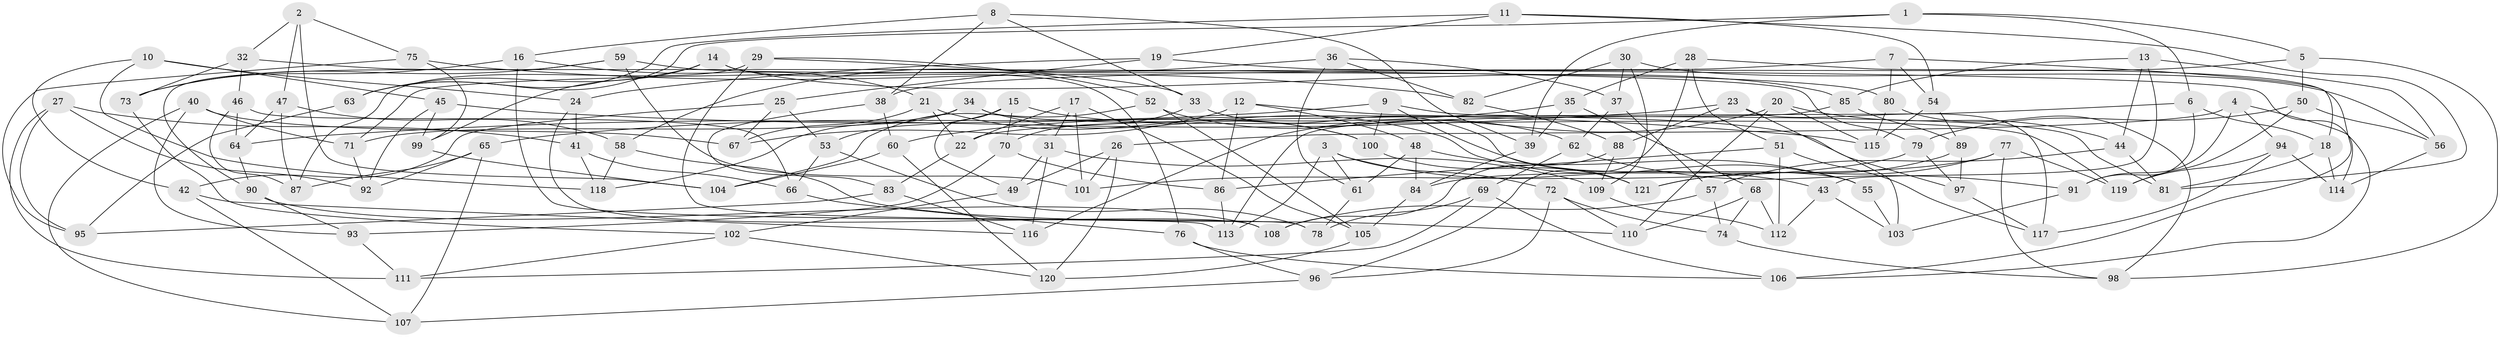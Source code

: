 // Generated by graph-tools (version 1.1) at 2025/59/03/09/25 04:59:17]
// undirected, 121 vertices, 242 edges
graph export_dot {
graph [start="1"]
  node [color=gray90,style=filled];
  1;
  2;
  3;
  4;
  5;
  6;
  7;
  8;
  9;
  10;
  11;
  12;
  13;
  14;
  15;
  16;
  17;
  18;
  19;
  20;
  21;
  22;
  23;
  24;
  25;
  26;
  27;
  28;
  29;
  30;
  31;
  32;
  33;
  34;
  35;
  36;
  37;
  38;
  39;
  40;
  41;
  42;
  43;
  44;
  45;
  46;
  47;
  48;
  49;
  50;
  51;
  52;
  53;
  54;
  55;
  56;
  57;
  58;
  59;
  60;
  61;
  62;
  63;
  64;
  65;
  66;
  67;
  68;
  69;
  70;
  71;
  72;
  73;
  74;
  75;
  76;
  77;
  78;
  79;
  80;
  81;
  82;
  83;
  84;
  85;
  86;
  87;
  88;
  89;
  90;
  91;
  92;
  93;
  94;
  95;
  96;
  97;
  98;
  99;
  100;
  101;
  102;
  103;
  104;
  105;
  106;
  107;
  108;
  109;
  110;
  111;
  112;
  113;
  114;
  115;
  116;
  117;
  118;
  119;
  120;
  121;
  1 -- 39;
  1 -- 5;
  1 -- 6;
  1 -- 63;
  2 -- 104;
  2 -- 32;
  2 -- 47;
  2 -- 75;
  3 -- 43;
  3 -- 61;
  3 -- 113;
  3 -- 72;
  4 -- 91;
  4 -- 26;
  4 -- 106;
  4 -- 94;
  5 -- 50;
  5 -- 38;
  5 -- 98;
  6 -- 18;
  6 -- 22;
  6 -- 91;
  7 -- 80;
  7 -- 54;
  7 -- 18;
  7 -- 71;
  8 -- 39;
  8 -- 38;
  8 -- 33;
  8 -- 16;
  9 -- 100;
  9 -- 65;
  9 -- 121;
  9 -- 81;
  10 -- 24;
  10 -- 42;
  10 -- 118;
  10 -- 45;
  11 -- 54;
  11 -- 63;
  11 -- 81;
  11 -- 19;
  12 -- 67;
  12 -- 86;
  12 -- 97;
  12 -- 48;
  13 -- 85;
  13 -- 56;
  13 -- 43;
  13 -- 44;
  14 -- 85;
  14 -- 99;
  14 -- 76;
  14 -- 63;
  15 -- 53;
  15 -- 70;
  15 -- 49;
  15 -- 55;
  16 -- 73;
  16 -- 113;
  16 -- 21;
  17 -- 101;
  17 -- 22;
  17 -- 31;
  17 -- 105;
  18 -- 81;
  18 -- 114;
  19 -- 25;
  19 -- 114;
  19 -- 24;
  20 -- 115;
  20 -- 116;
  20 -- 110;
  20 -- 44;
  21 -- 22;
  21 -- 100;
  21 -- 67;
  22 -- 83;
  23 -- 117;
  23 -- 103;
  23 -- 88;
  23 -- 64;
  24 -- 108;
  24 -- 41;
  25 -- 53;
  25 -- 42;
  25 -- 67;
  26 -- 101;
  26 -- 120;
  26 -- 49;
  27 -- 111;
  27 -- 92;
  27 -- 41;
  27 -- 95;
  28 -- 51;
  28 -- 106;
  28 -- 96;
  28 -- 35;
  29 -- 52;
  29 -- 87;
  29 -- 78;
  29 -- 33;
  30 -- 82;
  30 -- 37;
  30 -- 109;
  30 -- 56;
  31 -- 109;
  31 -- 116;
  31 -- 49;
  32 -- 46;
  32 -- 79;
  32 -- 73;
  33 -- 70;
  33 -- 55;
  34 -- 118;
  34 -- 119;
  34 -- 71;
  34 -- 100;
  35 -- 60;
  35 -- 68;
  35 -- 39;
  36 -- 37;
  36 -- 82;
  36 -- 61;
  36 -- 58;
  37 -- 57;
  37 -- 62;
  38 -- 60;
  38 -- 83;
  39 -- 84;
  40 -- 93;
  40 -- 67;
  40 -- 71;
  40 -- 107;
  41 -- 66;
  41 -- 118;
  42 -- 116;
  42 -- 107;
  43 -- 103;
  43 -- 112;
  44 -- 57;
  44 -- 81;
  45 -- 99;
  45 -- 115;
  45 -- 92;
  46 -- 64;
  46 -- 66;
  46 -- 87;
  47 -- 58;
  47 -- 87;
  47 -- 64;
  48 -- 61;
  48 -- 84;
  48 -- 55;
  49 -- 102;
  50 -- 119;
  50 -- 56;
  50 -- 79;
  51 -- 112;
  51 -- 117;
  51 -- 86;
  52 -- 104;
  52 -- 105;
  52 -- 62;
  53 -- 78;
  53 -- 66;
  54 -- 89;
  54 -- 115;
  55 -- 103;
  56 -- 114;
  57 -- 108;
  57 -- 74;
  58 -- 118;
  58 -- 110;
  59 -- 80;
  59 -- 101;
  59 -- 90;
  59 -- 73;
  60 -- 120;
  60 -- 104;
  61 -- 78;
  62 -- 69;
  62 -- 91;
  63 -- 95;
  64 -- 90;
  65 -- 107;
  65 -- 92;
  65 -- 87;
  66 -- 76;
  68 -- 74;
  68 -- 112;
  68 -- 110;
  69 -- 106;
  69 -- 78;
  69 -- 111;
  70 -- 93;
  70 -- 86;
  71 -- 92;
  72 -- 96;
  72 -- 110;
  72 -- 74;
  73 -- 102;
  74 -- 98;
  75 -- 95;
  75 -- 82;
  75 -- 99;
  76 -- 96;
  76 -- 106;
  77 -- 121;
  77 -- 119;
  77 -- 98;
  77 -- 84;
  79 -- 101;
  79 -- 97;
  80 -- 98;
  80 -- 115;
  82 -- 88;
  83 -- 116;
  83 -- 95;
  84 -- 105;
  85 -- 89;
  85 -- 113;
  86 -- 113;
  88 -- 109;
  88 -- 108;
  89 -- 97;
  89 -- 121;
  90 -- 93;
  90 -- 108;
  91 -- 103;
  93 -- 111;
  94 -- 114;
  94 -- 119;
  94 -- 117;
  96 -- 107;
  97 -- 117;
  99 -- 104;
  100 -- 121;
  102 -- 111;
  102 -- 120;
  105 -- 120;
  109 -- 112;
}
